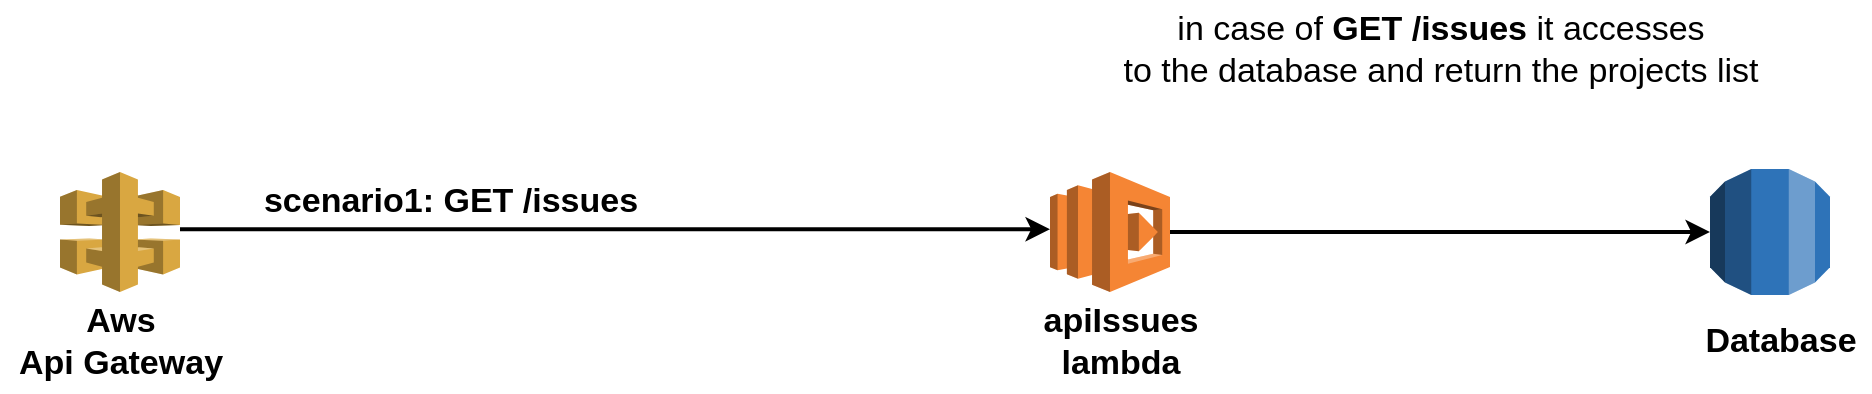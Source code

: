 <mxfile version="14.4.9" type="device"><diagram id="K7bgz82Da70GRdr10shr" name="Page-1"><mxGraphModel dx="1033" dy="571" grid="1" gridSize="10" guides="1" tooltips="1" connect="1" arrows="1" fold="1" page="1" pageScale="1" pageWidth="827" pageHeight="1169" math="0" shadow="0"><root><mxCell id="0"/><mxCell id="1" parent="0"/><mxCell id="-s621_z5YXUzsOmsgAdS-4" value="" style="outlineConnect=0;dashed=0;verticalLabelPosition=bottom;verticalAlign=top;align=center;html=1;shape=mxgraph.aws3.lambda;fillColor=#F58534;gradientColor=none;" vertex="1" parent="1"><mxGeometry x="620" y="266" width="60" height="60" as="geometry"/></mxCell><mxCell id="-s621_z5YXUzsOmsgAdS-7" value="" style="outlineConnect=0;dashed=0;verticalLabelPosition=bottom;verticalAlign=top;align=center;html=1;shape=mxgraph.aws3.api_gateway;fillColor=#D9A741;gradientColor=none;" vertex="1" parent="1"><mxGeometry x="125" y="266" width="60" height="60" as="geometry"/></mxCell><mxCell id="-s621_z5YXUzsOmsgAdS-12" value="" style="outlineConnect=0;dashed=0;verticalLabelPosition=bottom;verticalAlign=top;align=center;html=1;shape=mxgraph.aws3.rds;fillColor=#2E73B8;gradientColor=none;" vertex="1" parent="1"><mxGeometry x="950" y="264.5" width="60" height="63" as="geometry"/></mxCell><mxCell id="-s621_z5YXUzsOmsgAdS-16" value="Database" style="text;html=1;align=center;verticalAlign=middle;resizable=0;points=[];autosize=1;fontSize=17;fontStyle=1" vertex="1" parent="1"><mxGeometry x="940" y="336" width="90" height="30" as="geometry"/></mxCell><mxCell id="-s621_z5YXUzsOmsgAdS-17" value="Aws &lt;br&gt;Api Gateway" style="text;html=1;align=center;verticalAlign=middle;resizable=0;points=[];autosize=1;fontSize=17;fontStyle=1" vertex="1" parent="1"><mxGeometry x="95" y="326" width="120" height="50" as="geometry"/></mxCell><mxCell id="-s621_z5YXUzsOmsgAdS-20" value="apiIssues&lt;br&gt;lambda" style="text;html=1;align=center;verticalAlign=middle;resizable=0;points=[];autosize=1;fontSize=17;fontStyle=1" vertex="1" parent="1"><mxGeometry x="610" y="326" width="90" height="50" as="geometry"/></mxCell><mxCell id="-s621_z5YXUzsOmsgAdS-21" value="&lt;b&gt;scenario1: GET /issues&lt;/b&gt;" style="text;html=1;align=center;verticalAlign=middle;resizable=0;points=[];autosize=1;fontSize=17;" vertex="1" parent="1"><mxGeometry x="220" y="266" width="200" height="30" as="geometry"/></mxCell><mxCell id="-s621_z5YXUzsOmsgAdS-26" value="" style="endArrow=classic;html=1;strokeWidth=2;fontSize=17;exitX=1;exitY=0.21;exitDx=0;exitDy=0;exitPerimeter=0;entryX=0;entryY=0.21;entryDx=0;entryDy=0;entryPerimeter=0;" edge="1" parent="1"><mxGeometry width="50" height="50" relative="1" as="geometry"><mxPoint x="185" y="294.6" as="sourcePoint"/><mxPoint x="620" y="294.6" as="targetPoint"/></mxGeometry></mxCell><mxCell id="-s621_z5YXUzsOmsgAdS-32" value="" style="endArrow=classic;html=1;strokeWidth=2;fontSize=17;exitX=1;exitY=0.5;exitDx=0;exitDy=0;exitPerimeter=0;entryX=0;entryY=0.5;entryDx=0;entryDy=0;entryPerimeter=0;" edge="1" parent="1" source="-s621_z5YXUzsOmsgAdS-4" target="-s621_z5YXUzsOmsgAdS-12"><mxGeometry width="50" height="50" relative="1" as="geometry"><mxPoint x="730" y="270" as="sourcePoint"/><mxPoint x="910" y="190" as="targetPoint"/></mxGeometry></mxCell><mxCell id="-s621_z5YXUzsOmsgAdS-33" value="in case of &lt;b&gt;GET /issues&lt;/b&gt; it accesses &lt;br&gt;to the database and return the projects list" style="text;html=1;align=center;verticalAlign=middle;resizable=0;points=[];autosize=1;fontSize=17;" vertex="1" parent="1"><mxGeometry x="650" y="180" width="330" height="50" as="geometry"/></mxCell></root></mxGraphModel></diagram></mxfile>
